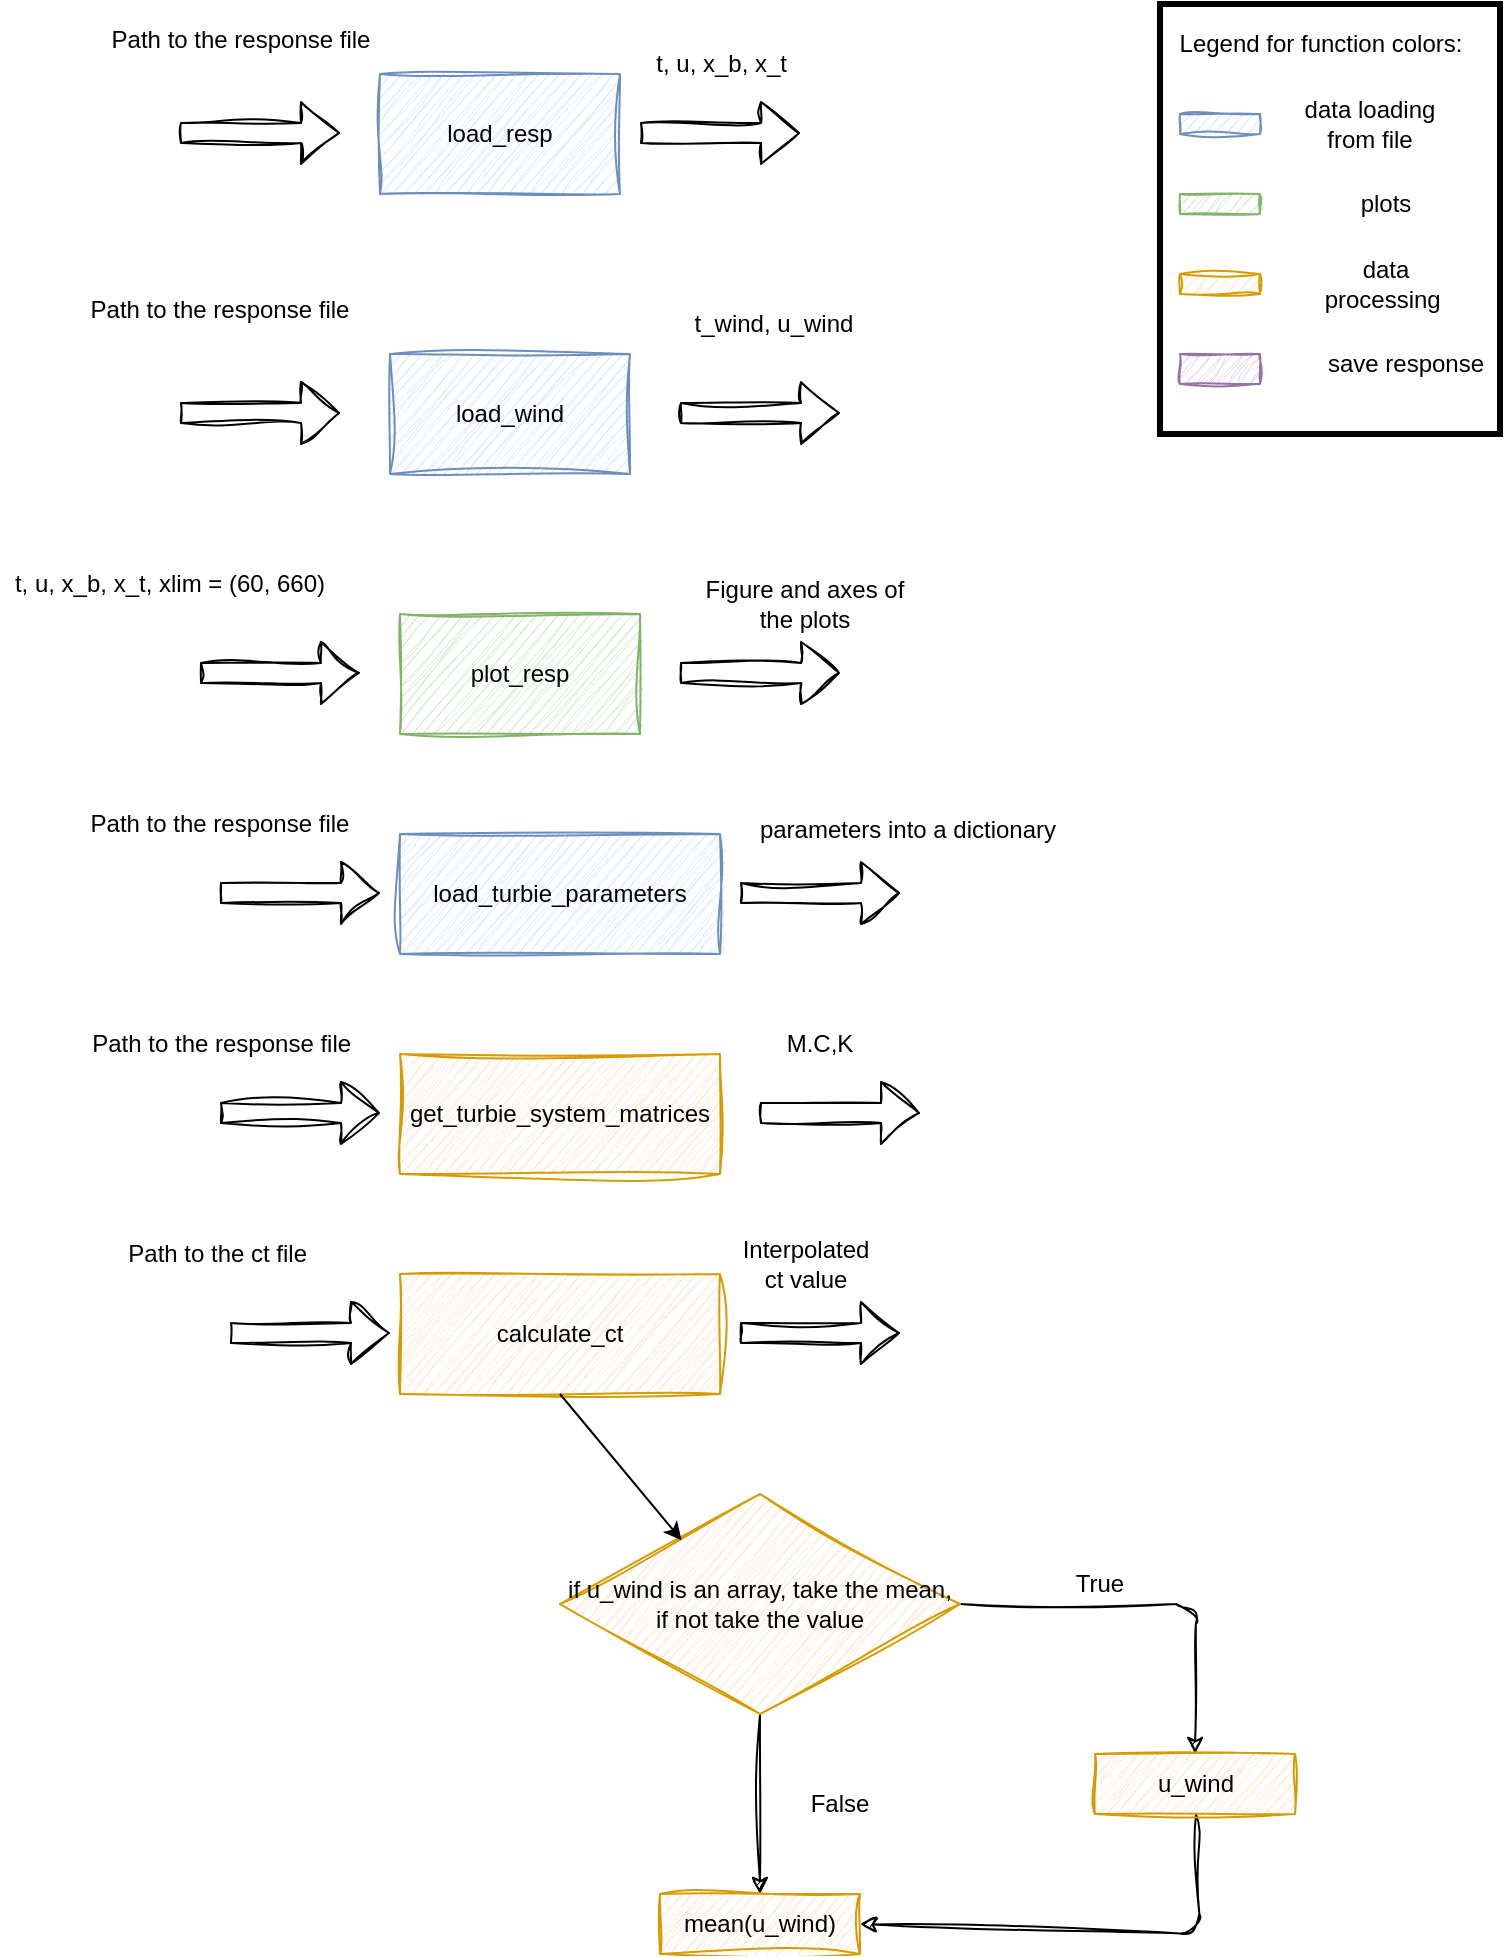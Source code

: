 <mxfile>
    <diagram id="CX12M5_NCcWMnKTFGWMR" name="Page-1">
        <mxGraphModel dx="1135" dy="1024" grid="1" gridSize="10" guides="1" tooltips="1" connect="1" arrows="1" fold="1" page="1" pageScale="1" pageWidth="850" pageHeight="1100" math="0" shadow="0">
            <root>
                <mxCell id="0"/>
                <mxCell id="1" parent="0"/>
                <mxCell id="5" value="load_resp" style="rounded=0;whiteSpace=wrap;html=1;fillColor=#dae8fc;strokeColor=#6c8ebf;sketch=1;curveFitting=1;jiggle=2;" parent="1" vertex="1">
                    <mxGeometry x="270" y="50" width="120" height="60" as="geometry"/>
                </mxCell>
                <mxCell id="6" value="" style="shape=flexArrow;endArrow=classic;html=1;sketch=1;curveFitting=1;jiggle=2;" parent="1" edge="1">
                    <mxGeometry width="50" height="50" relative="1" as="geometry">
                        <mxPoint x="400" y="79.5" as="sourcePoint"/>
                        <mxPoint x="480" y="79.5" as="targetPoint"/>
                    </mxGeometry>
                </mxCell>
                <mxCell id="7" value="" style="shape=flexArrow;endArrow=classic;html=1;sketch=1;curveFitting=1;jiggle=2;" parent="1" edge="1">
                    <mxGeometry width="50" height="50" relative="1" as="geometry">
                        <mxPoint x="170" y="79.5" as="sourcePoint"/>
                        <mxPoint x="250" y="79.5" as="targetPoint"/>
                    </mxGeometry>
                </mxCell>
                <mxCell id="10" value="Path to the response file" style="text;html=1;align=center;verticalAlign=middle;resizable=0;points=[];autosize=1;strokeColor=none;fillColor=none;sketch=1;curveFitting=1;jiggle=2;" parent="1" vertex="1">
                    <mxGeometry x="125" y="18" width="150" height="30" as="geometry"/>
                </mxCell>
                <mxCell id="12" value="t, u, x_b, x_t&amp;nbsp;" style="text;html=1;align=center;verticalAlign=middle;whiteSpace=wrap;rounded=0;sketch=1;curveFitting=1;jiggle=2;" parent="1" vertex="1">
                    <mxGeometry x="395" y="30" width="95" height="30" as="geometry"/>
                </mxCell>
                <mxCell id="13" value="load_wind" style="rounded=0;whiteSpace=wrap;html=1;fillColor=#dae8fc;strokeColor=#6c8ebf;sketch=1;curveFitting=1;jiggle=2;" parent="1" vertex="1">
                    <mxGeometry x="275" y="190" width="120" height="60" as="geometry"/>
                </mxCell>
                <mxCell id="14" value="" style="shape=flexArrow;endArrow=classic;html=1;sketch=1;curveFitting=1;jiggle=2;" parent="1" edge="1">
                    <mxGeometry width="50" height="50" relative="1" as="geometry">
                        <mxPoint x="170" y="219.5" as="sourcePoint"/>
                        <mxPoint x="250" y="219.5" as="targetPoint"/>
                    </mxGeometry>
                </mxCell>
                <mxCell id="15" value="" style="shape=flexArrow;endArrow=classic;html=1;sketch=1;curveFitting=1;jiggle=2;" parent="1" edge="1">
                    <mxGeometry width="50" height="50" relative="1" as="geometry">
                        <mxPoint x="420" y="219.5" as="sourcePoint"/>
                        <mxPoint x="500" y="219.5" as="targetPoint"/>
                    </mxGeometry>
                </mxCell>
                <mxCell id="17" value="Path to the response file&lt;div&gt;&lt;br&gt;&lt;/div&gt;" style="text;html=1;align=center;verticalAlign=middle;whiteSpace=wrap;rounded=0;sketch=1;curveFitting=1;jiggle=2;" parent="1" vertex="1">
                    <mxGeometry x="105" y="160" width="170" height="30" as="geometry"/>
                </mxCell>
                <mxCell id="18" value="t_wind, u_wind" style="text;html=1;align=center;verticalAlign=middle;whiteSpace=wrap;rounded=0;sketch=1;curveFitting=1;jiggle=2;" parent="1" vertex="1">
                    <mxGeometry x="412.5" y="160" width="107.5" height="30" as="geometry"/>
                </mxCell>
                <mxCell id="19" value="plot_resp" style="rounded=0;whiteSpace=wrap;html=1;fillColor=#d5e8d4;strokeColor=#82b366;sketch=1;curveFitting=1;jiggle=2;" parent="1" vertex="1">
                    <mxGeometry x="280" y="320" width="120" height="60" as="geometry"/>
                </mxCell>
                <mxCell id="20" value="" style="shape=flexArrow;endArrow=classic;html=1;sketch=1;curveFitting=1;jiggle=2;" parent="1" edge="1">
                    <mxGeometry width="50" height="50" relative="1" as="geometry">
                        <mxPoint x="180" y="349.5" as="sourcePoint"/>
                        <mxPoint x="260" y="349.5" as="targetPoint"/>
                    </mxGeometry>
                </mxCell>
                <mxCell id="21" value="" style="shape=flexArrow;endArrow=classic;html=1;sketch=1;curveFitting=1;jiggle=2;" parent="1" edge="1">
                    <mxGeometry width="50" height="50" relative="1" as="geometry">
                        <mxPoint x="420" y="349.5" as="sourcePoint"/>
                        <mxPoint x="500" y="349.5" as="targetPoint"/>
                    </mxGeometry>
                </mxCell>
                <mxCell id="24" value="t, u, x_b, x_t, xlim = (60, 660)" style="text;html=1;align=center;verticalAlign=middle;whiteSpace=wrap;rounded=0;sketch=1;curveFitting=1;jiggle=2;" parent="1" vertex="1">
                    <mxGeometry x="80" y="290" width="170" height="30" as="geometry"/>
                </mxCell>
                <mxCell id="25" value="Figure and axes of the plots" style="text;html=1;align=center;verticalAlign=middle;whiteSpace=wrap;rounded=0;sketch=1;curveFitting=1;jiggle=2;" parent="1" vertex="1">
                    <mxGeometry x="425" y="300" width="115" height="30" as="geometry"/>
                </mxCell>
                <mxCell id="27" value="load_turbie_parameters" style="rounded=0;whiteSpace=wrap;html=1;fillColor=#dae8fc;strokeColor=#6c8ebf;sketch=1;curveFitting=1;jiggle=2;" parent="1" vertex="1">
                    <mxGeometry x="280" y="430" width="160" height="60" as="geometry"/>
                </mxCell>
                <mxCell id="28" value="" style="shape=flexArrow;endArrow=classic;html=1;sketch=1;curveFitting=1;jiggle=2;" parent="1" edge="1">
                    <mxGeometry width="50" height="50" relative="1" as="geometry">
                        <mxPoint x="190" y="459.5" as="sourcePoint"/>
                        <mxPoint x="270" y="459.5" as="targetPoint"/>
                    </mxGeometry>
                </mxCell>
                <mxCell id="29" value="" style="shape=flexArrow;endArrow=classic;html=1;sketch=1;curveFitting=1;jiggle=2;" parent="1" edge="1">
                    <mxGeometry width="50" height="50" relative="1" as="geometry">
                        <mxPoint x="450" y="459.5" as="sourcePoint"/>
                        <mxPoint x="530" y="459.5" as="targetPoint"/>
                    </mxGeometry>
                </mxCell>
                <mxCell id="31" value="Path to the response file" style="text;html=1;align=center;verticalAlign=middle;whiteSpace=wrap;rounded=0;sketch=1;curveFitting=1;jiggle=2;" parent="1" vertex="1">
                    <mxGeometry x="120" y="410" width="140" height="30" as="geometry"/>
                </mxCell>
                <mxCell id="32" value="parameters into a dictionary&lt;div&gt;&lt;br&gt;&lt;/div&gt;" style="text;html=1;align=center;verticalAlign=middle;whiteSpace=wrap;rounded=0;sketch=1;curveFitting=1;jiggle=2;" parent="1" vertex="1">
                    <mxGeometry x="440" y="420" width="187.5" height="30" as="geometry"/>
                </mxCell>
                <mxCell id="33" value="get_turbie_system_matrices" style="rounded=0;whiteSpace=wrap;html=1;fillColor=#ffe6cc;strokeColor=#d79b00;sketch=1;curveFitting=1;jiggle=2;" parent="1" vertex="1">
                    <mxGeometry x="280" y="540" width="160" height="60" as="geometry"/>
                </mxCell>
                <mxCell id="34" value="" style="shape=flexArrow;endArrow=classic;html=1;sketch=1;curveFitting=1;jiggle=2;" parent="1" edge="1">
                    <mxGeometry width="50" height="50" relative="1" as="geometry">
                        <mxPoint x="190" y="569.5" as="sourcePoint"/>
                        <mxPoint x="270" y="569.5" as="targetPoint"/>
                    </mxGeometry>
                </mxCell>
                <mxCell id="35" value="" style="shape=flexArrow;endArrow=classic;html=1;sketch=1;curveFitting=1;jiggle=2;" parent="1" edge="1">
                    <mxGeometry width="50" height="50" relative="1" as="geometry">
                        <mxPoint x="460" y="569.5" as="sourcePoint"/>
                        <mxPoint x="540" y="569.5" as="targetPoint"/>
                    </mxGeometry>
                </mxCell>
                <mxCell id="36" value="Path to the response file&amp;nbsp;" style="text;html=1;align=center;verticalAlign=middle;whiteSpace=wrap;rounded=0;sketch=1;curveFitting=1;jiggle=2;" parent="1" vertex="1">
                    <mxGeometry x="125" y="520" width="135" height="30" as="geometry"/>
                </mxCell>
                <mxCell id="37" value="M.C,K" style="text;html=1;align=center;verticalAlign=middle;whiteSpace=wrap;rounded=0;sketch=1;curveFitting=1;jiggle=2;" parent="1" vertex="1">
                    <mxGeometry x="460" y="520" width="60" height="30" as="geometry"/>
                </mxCell>
                <mxCell id="38" value="calculate_ct" style="rounded=0;whiteSpace=wrap;html=1;fillColor=#ffe6cc;strokeColor=#d79b00;sketch=1;curveFitting=1;jiggle=2;" parent="1" vertex="1">
                    <mxGeometry x="280" y="650" width="160" height="60" as="geometry"/>
                </mxCell>
                <mxCell id="39" value="" style="shape=flexArrow;endArrow=classic;html=1;sketch=1;curveFitting=1;jiggle=2;" parent="1" edge="1">
                    <mxGeometry width="50" height="50" relative="1" as="geometry">
                        <mxPoint x="195" y="679.5" as="sourcePoint"/>
                        <mxPoint x="275" y="679.5" as="targetPoint"/>
                    </mxGeometry>
                </mxCell>
                <mxCell id="40" value="" style="shape=flexArrow;endArrow=classic;html=1;sketch=1;curveFitting=1;jiggle=2;" parent="1" edge="1">
                    <mxGeometry width="50" height="50" relative="1" as="geometry">
                        <mxPoint x="450" y="679.5" as="sourcePoint"/>
                        <mxPoint x="530" y="679.5" as="targetPoint"/>
                    </mxGeometry>
                </mxCell>
                <mxCell id="43" value="Path to the ct file&amp;nbsp;" style="text;html=1;align=center;verticalAlign=middle;whiteSpace=wrap;rounded=0;sketch=1;curveFitting=1;jiggle=2;" parent="1" vertex="1">
                    <mxGeometry x="133.75" y="630" width="112.5" height="20" as="geometry"/>
                </mxCell>
                <mxCell id="44" value="Interpolated ct value" style="text;html=1;align=center;verticalAlign=middle;whiteSpace=wrap;rounded=0;sketch=1;curveFitting=1;jiggle=2;" parent="1" vertex="1">
                    <mxGeometry x="452.5" y="630" width="60" height="30" as="geometry"/>
                </mxCell>
                <mxCell id="49" style="edgeStyle=none;html=1;entryX=0.5;entryY=0;entryDx=0;entryDy=0;exitX=1;exitY=0.5;exitDx=0;exitDy=0;sketch=1;curveFitting=1;jiggle=2;" parent="1" source="45" target="47" edge="1">
                    <mxGeometry relative="1" as="geometry">
                        <Array as="points">
                            <mxPoint x="678" y="815"/>
                        </Array>
                    </mxGeometry>
                </mxCell>
                <mxCell id="50" style="edgeStyle=none;html=1;entryX=0.5;entryY=0;entryDx=0;entryDy=0;sketch=1;curveFitting=1;jiggle=2;" parent="1" source="45" target="48" edge="1">
                    <mxGeometry relative="1" as="geometry"/>
                </mxCell>
                <mxCell id="45" value="if u_wind is an array, take the mean, if not take the value" style="rhombus;whiteSpace=wrap;html=1;sketch=1;curveFitting=1;jiggle=2;fillColor=#ffe6cc;strokeColor=#d79b00;" parent="1" vertex="1">
                    <mxGeometry x="360" y="760" width="200" height="110" as="geometry"/>
                </mxCell>
                <mxCell id="55" style="edgeStyle=none;html=1;entryX=1;entryY=0.5;entryDx=0;entryDy=0;sketch=1;curveFitting=1;jiggle=2;" parent="1" source="47" target="48" edge="1">
                    <mxGeometry relative="1" as="geometry">
                        <Array as="points">
                            <mxPoint x="680" y="980"/>
                        </Array>
                    </mxGeometry>
                </mxCell>
                <mxCell id="47" value="u_wind" style="rounded=0;whiteSpace=wrap;html=1;sketch=1;curveFitting=1;jiggle=2;fillColor=#ffe6cc;strokeColor=#d79b00;" parent="1" vertex="1">
                    <mxGeometry x="627.5" y="890" width="100" height="30" as="geometry"/>
                </mxCell>
                <mxCell id="48" value="mean(u_wind)" style="rounded=0;whiteSpace=wrap;html=1;sketch=1;curveFitting=1;jiggle=2;fillColor=#ffe6cc;strokeColor=#d79b00;" parent="1" vertex="1">
                    <mxGeometry x="410" y="960" width="100" height="30" as="geometry"/>
                </mxCell>
                <mxCell id="53" value="True" style="text;html=1;align=center;verticalAlign=middle;whiteSpace=wrap;rounded=0;sketch=1;curveFitting=1;jiggle=2;" parent="1" vertex="1">
                    <mxGeometry x="600" y="790" width="60" height="30" as="geometry"/>
                </mxCell>
                <mxCell id="54" value="False" style="text;html=1;align=center;verticalAlign=middle;whiteSpace=wrap;rounded=0;sketch=1;curveFitting=1;jiggle=2;" parent="1" vertex="1">
                    <mxGeometry x="470" y="900" width="60" height="30" as="geometry"/>
                </mxCell>
                <mxCell id="57" value="" style="rounded=0;whiteSpace=wrap;html=1;fillColor=#dae8fc;strokeColor=#6c8ebf;sketch=1;curveFitting=1;jiggle=2;" vertex="1" parent="1">
                    <mxGeometry x="670" y="70" width="40" height="10" as="geometry"/>
                </mxCell>
                <mxCell id="58" value="Legend for function colors:" style="text;html=1;align=center;verticalAlign=middle;whiteSpace=wrap;rounded=0;" vertex="1" parent="1">
                    <mxGeometry x="662.5" y="30" width="155" height="10" as="geometry"/>
                </mxCell>
                <mxCell id="60" value="data loading from file" style="text;html=1;align=center;verticalAlign=middle;whiteSpace=wrap;rounded=0;" vertex="1" parent="1">
                    <mxGeometry x="720" y="65" width="90" height="20" as="geometry"/>
                </mxCell>
                <mxCell id="61" value="" style="rounded=0;whiteSpace=wrap;html=1;fillColor=#d5e8d4;strokeColor=#82b366;sketch=1;curveFitting=1;jiggle=2;" vertex="1" parent="1">
                    <mxGeometry x="670" y="110" width="40" height="10" as="geometry"/>
                </mxCell>
                <mxCell id="62" value="plots" style="text;html=1;align=center;verticalAlign=middle;whiteSpace=wrap;rounded=0;" vertex="1" parent="1">
                    <mxGeometry x="727.5" y="105" width="90" height="20" as="geometry"/>
                </mxCell>
                <mxCell id="63" value="" style="rounded=0;whiteSpace=wrap;html=1;fillColor=#ffe6cc;strokeColor=#d79b00;sketch=1;curveFitting=1;jiggle=2;" vertex="1" parent="1">
                    <mxGeometry x="670" y="150" width="40" height="10" as="geometry"/>
                </mxCell>
                <mxCell id="64" value="data processing&amp;nbsp;" style="text;html=1;align=center;verticalAlign=middle;whiteSpace=wrap;rounded=0;" vertex="1" parent="1">
                    <mxGeometry x="727.5" y="145" width="90" height="20" as="geometry"/>
                </mxCell>
                <mxCell id="rHxyQxIsKKkzqerIoaWd-64" value="" style="rounded=0;whiteSpace=wrap;html=1;fillColor=#e1d5e7;strokeColor=#9673a6;sketch=1;curveFitting=1;jiggle=2;" vertex="1" parent="1">
                    <mxGeometry x="670" y="190" width="40" height="15" as="geometry"/>
                </mxCell>
                <mxCell id="ni3X5AVT_qCqIst-Crgx-64" value="save response" style="text;html=1;align=center;verticalAlign=middle;whiteSpace=wrap;rounded=0;" vertex="1" parent="1">
                    <mxGeometry x="737.5" y="185" width="90" height="20" as="geometry"/>
                </mxCell>
                <mxCell id="ni3X5AVT_qCqIst-Crgx-65" value="" style="endArrow=classic;html=1;exitX=0.5;exitY=1;exitDx=0;exitDy=0;entryX=0.304;entryY=0.21;entryDx=0;entryDy=0;entryPerimeter=0;" edge="1" parent="1" source="38" target="45">
                    <mxGeometry width="50" height="50" relative="1" as="geometry">
                        <mxPoint x="450" y="790" as="sourcePoint"/>
                        <mxPoint x="500" y="740" as="targetPoint"/>
                    </mxGeometry>
                </mxCell>
                <mxCell id="ni3X5AVT_qCqIst-Crgx-66" value="" style="rounded=0;whiteSpace=wrap;html=1;fillColor=none;strokeWidth=3;" vertex="1" parent="1">
                    <mxGeometry x="660" y="15" width="170" height="215" as="geometry"/>
                </mxCell>
            </root>
        </mxGraphModel>
    </diagram>
    <diagram id="BAmTpl5e4Z27GfmNXEjr" name="Page-2">
        <mxGraphModel dx="960" dy="866" grid="1" gridSize="10" guides="1" tooltips="1" connect="1" arrows="1" fold="1" page="1" pageScale="1" pageWidth="850" pageHeight="1100" math="0" shadow="0">
            <root>
                <mxCell id="0"/>
                <mxCell id="1" parent="0"/>
                <mxCell id="u-_mhO0pXEhHDN78etK2-1" value="calculate_dydt" style="rounded=0;whiteSpace=wrap;html=1;fillColor=#ffe6cc;strokeColor=#d79b00;sketch=1;curveFitting=1;jiggle=2;" parent="1" vertex="1">
                    <mxGeometry x="210" y="60" width="120" height="60" as="geometry"/>
                </mxCell>
                <mxCell id="I6hJf5W2uIQmNsdChL82-1" value="" style="shape=flexArrow;endArrow=classic;html=1;sketch=1;curveFitting=1;jiggle=2;" parent="1" edge="1">
                    <mxGeometry width="50" height="50" relative="1" as="geometry">
                        <mxPoint x="110" y="89.5" as="sourcePoint"/>
                        <mxPoint x="190" y="89.5" as="targetPoint"/>
                    </mxGeometry>
                </mxCell>
                <mxCell id="fsMT6UXEXX6Wuoif7FQN-1" value="" style="shape=flexArrow;endArrow=classic;html=1;sketch=1;curveFitting=1;jiggle=2;" parent="1" edge="1">
                    <mxGeometry width="50" height="50" relative="1" as="geometry">
                        <mxPoint x="345" y="89.5" as="sourcePoint"/>
                        <mxPoint x="425" y="89.5" as="targetPoint"/>
                    </mxGeometry>
                </mxCell>
                <mxCell id="fsMT6UXEXX6Wuoif7FQN-2" value="&lt;font face=&quot;Helvetica&quot;&gt;If there is wind&lt;/font&gt;" style="text;html=1;align=center;verticalAlign=middle;whiteSpace=wrap;rounded=0;sketch=1;curveFitting=1;jiggle=2;" parent="1" vertex="1">
                    <mxGeometry x="110" y="30" width="60" height="30" as="geometry"/>
                </mxCell>
                <mxCell id="fsMT6UXEXX6Wuoif7FQN-5" value="Time derivative of the state vector" style="text;html=1;align=center;verticalAlign=middle;whiteSpace=wrap;rounded=0;" parent="1" vertex="1">
                    <mxGeometry x="340" y="30" width="130" height="30" as="geometry"/>
                </mxCell>
                <mxCell id="6rU00mAETzhzcYMEljLu-1" value="simulate_turbie" style="rounded=0;whiteSpace=wrap;html=1;fillColor=#ffe6cc;strokeColor=#d79b00;sketch=1;curveFitting=1;jiggle=2;" parent="1" vertex="1">
                    <mxGeometry x="220" y="190" width="120" height="60" as="geometry"/>
                </mxCell>
                <mxCell id="6rU00mAETzhzcYMEljLu-2" value="" style="shape=flexArrow;endArrow=classic;html=1;sketch=1;curveFitting=1;jiggle=2;" parent="1" edge="1">
                    <mxGeometry width="50" height="50" relative="1" as="geometry">
                        <mxPoint x="120" y="219.55" as="sourcePoint"/>
                        <mxPoint x="200" y="219.55" as="targetPoint"/>
                    </mxGeometry>
                </mxCell>
                <mxCell id="6rU00mAETzhzcYMEljLu-3" value="" style="shape=flexArrow;endArrow=classic;html=1;sketch=1;curveFitting=1;jiggle=2;" parent="1" edge="1">
                    <mxGeometry width="50" height="50" relative="1" as="geometry">
                        <mxPoint x="355" y="219.55" as="sourcePoint"/>
                        <mxPoint x="435" y="219.55" as="targetPoint"/>
                    </mxGeometry>
                </mxCell>
                <mxCell id="xpy4Ac3LoxVdtLPhyupY-1" value="load_wind, load_turbie_parameters, calculate_ct, get_turbie_system_matrices," style="text;html=1;align=center;verticalAlign=middle;whiteSpace=wrap;rounded=0;" parent="1" vertex="1">
                    <mxGeometry x="80" y="150" width="90" height="40" as="geometry"/>
                </mxCell>
                <mxCell id="yNaC0Z5eCp66PJWSP2Fz-1" value="t, u_wind_interp, x_b,x_t" style="text;html=1;align=center;verticalAlign=middle;whiteSpace=wrap;rounded=0;" parent="1" vertex="1">
                    <mxGeometry x="365" y="160" width="60" height="30" as="geometry"/>
                </mxCell>
                <mxCell id="yNaC0Z5eCp66PJWSP2Fz-3" value="save_resp" style="rounded=0;whiteSpace=wrap;html=1;fillColor=#e1d5e7;strokeColor=#9673a6;sketch=1;curveFitting=1;jiggle=2;" parent="1" vertex="1">
                    <mxGeometry x="220" y="310" width="120" height="60" as="geometry"/>
                </mxCell>
                <mxCell id="yNaC0Z5eCp66PJWSP2Fz-4" value="" style="shape=flexArrow;endArrow=classic;html=1;sketch=1;curveFitting=1;jiggle=2;" parent="1" edge="1">
                    <mxGeometry width="50" height="50" relative="1" as="geometry">
                        <mxPoint x="130" y="339.55" as="sourcePoint"/>
                        <mxPoint x="210" y="339.55" as="targetPoint"/>
                    </mxGeometry>
                </mxCell>
                <mxCell id="yNaC0Z5eCp66PJWSP2Fz-5" value="" style="shape=flexArrow;endArrow=classic;html=1;sketch=1;curveFitting=1;jiggle=2;" parent="1" edge="1">
                    <mxGeometry width="50" height="50" relative="1" as="geometry">
                        <mxPoint x="355" y="339.55" as="sourcePoint"/>
                        <mxPoint x="435" y="339.55" as="targetPoint"/>
                    </mxGeometry>
                </mxCell>
                <mxCell id="yNaC0Z5eCp66PJWSP2Fz-8" value="t, u, x_b, x_t, path_save" style="text;html=1;align=center;verticalAlign=middle;whiteSpace=wrap;rounded=0;" parent="1" vertex="1">
                    <mxGeometry x="95" y="290" width="60" height="30" as="geometry"/>
                </mxCell>
                <mxCell id="yNaC0Z5eCp66PJWSP2Fz-11" value="response file" style="text;html=1;align=center;verticalAlign=middle;whiteSpace=wrap;rounded=0;" parent="1" vertex="1">
                    <mxGeometry x="350" y="280" width="60" height="30" as="geometry"/>
                </mxCell>
                <mxCell id="yNaC0Z5eCp66PJWSP2Fz-12" value="process_single_wind_file" style="rounded=0;whiteSpace=wrap;html=1;fillColor=#ffe6cc;strokeColor=#d79b00;sketch=1;curveFitting=1;jiggle=2;" parent="1" vertex="1">
                    <mxGeometry x="220" y="430" width="170" height="80" as="geometry"/>
                </mxCell>
                <mxCell id="uUpwp7Zjqu_J_z46YPz_-1" value="" style="shape=flexArrow;endArrow=classic;html=1;sketch=1;curveFitting=1;jiggle=2;" parent="1" edge="1">
                    <mxGeometry width="50" height="50" relative="1" as="geometry">
                        <mxPoint x="130" y="469.55" as="sourcePoint"/>
                        <mxPoint x="210" y="469.55" as="targetPoint"/>
                    </mxGeometry>
                </mxCell>
                <mxCell id="uUpwp7Zjqu_J_z46YPz_-2" value="" style="shape=flexArrow;endArrow=classic;html=1;sketch=1;curveFitting=1;jiggle=2;" parent="1" edge="1">
                    <mxGeometry width="50" height="50" relative="1" as="geometry">
                        <mxPoint x="410" y="469.55" as="sourcePoint"/>
                        <mxPoint x="490" y="469.55" as="targetPoint"/>
                    </mxGeometry>
                </mxCell>
                <mxCell id="uUpwp7Zjqu_J_z46YPz_-4" value="data_folder, path_parameters, path_Ct" style="text;html=1;align=center;verticalAlign=middle;whiteSpace=wrap;rounded=0;" parent="1" vertex="1">
                    <mxGeometry x="140" y="560" width="60" height="30" as="geometry"/>
                </mxCell>
                <mxCell id="p6MxSXm87l1MYtdNNz_5-2" value="Arrays of wind spees, blade deflections, tower deflections" style="text;html=1;align=center;verticalAlign=middle;resizable=0;points=[];autosize=1;strokeColor=none;fillColor=none;" parent="1" vertex="1">
                    <mxGeometry x="360" y="570" width="330" height="30" as="geometry"/>
                </mxCell>
                <mxCell id="p6MxSXm87l1MYtdNNz_5-3" value="process_wind_files" style="rounded=0;whiteSpace=wrap;html=1;fillColor=#ffe6cc;strokeColor=#d79b00;sketch=1;curveFitting=1;jiggle=2;" parent="1" vertex="1">
                    <mxGeometry x="240" y="580" width="120" height="60" as="geometry"/>
                </mxCell>
                <mxCell id="p6MxSXm87l1MYtdNNz_5-4" value="" style="shape=flexArrow;endArrow=classic;html=1;sketch=1;curveFitting=1;jiggle=2;" parent="1" edge="1">
                    <mxGeometry width="50" height="50" relative="1" as="geometry">
                        <mxPoint x="140" y="609.55" as="sourcePoint"/>
                        <mxPoint x="220" y="609.55" as="targetPoint"/>
                    </mxGeometry>
                </mxCell>
                <mxCell id="p6MxSXm87l1MYtdNNz_5-5" value="" style="shape=flexArrow;endArrow=classic;html=1;sketch=1;curveFitting=1;jiggle=2;" parent="1" edge="1">
                    <mxGeometry width="50" height="50" relative="1" as="geometry">
                        <mxPoint x="385" y="609.55" as="sourcePoint"/>
                        <mxPoint x="465" y="609.55" as="targetPoint"/>
                    </mxGeometry>
                </mxCell>
                <mxCell id="p6MxSXm87l1MYtdNNz_5-6" value="wind_file, path_parameters, path_Ct" style="text;html=1;align=center;verticalAlign=middle;whiteSpace=wrap;rounded=0;" parent="1" vertex="1">
                    <mxGeometry x="130" y="420" width="60" height="30" as="geometry"/>
                </mxCell>
                <mxCell id="p6MxSXm87l1MYtdNNz_5-7" value="returns tuples of the inputs" style="text;html=1;align=center;verticalAlign=middle;whiteSpace=wrap;rounded=0;" parent="1" vertex="1">
                    <mxGeometry x="420" y="420" width="60" height="30" as="geometry"/>
                </mxCell>
                <mxCell id="p6MxSXm87l1MYtdNNz_5-8" value="plot_results" style="rounded=0;whiteSpace=wrap;html=1;fillColor=#d5e8d4;strokeColor=#82b366;sketch=1;curveFitting=1;jiggle=2;" parent="1" vertex="1">
                    <mxGeometry x="250" y="700" width="120" height="60" as="geometry"/>
                </mxCell>
                <mxCell id="p6MxSXm87l1MYtdNNz_5-10" value="" style="shape=flexArrow;endArrow=classic;html=1;sketch=1;curveFitting=1;jiggle=2;" parent="1" edge="1">
                    <mxGeometry width="50" height="50" relative="1" as="geometry">
                        <mxPoint x="160" y="729.55" as="sourcePoint"/>
                        <mxPoint x="240" y="729.55" as="targetPoint"/>
                    </mxGeometry>
                </mxCell>
                <mxCell id="p6MxSXm87l1MYtdNNz_5-11" value="" style="shape=flexArrow;endArrow=classic;html=1;sketch=1;curveFitting=1;jiggle=2;" parent="1" edge="1">
                    <mxGeometry width="50" height="50" relative="1" as="geometry">
                        <mxPoint x="390" y="729.55" as="sourcePoint"/>
                        <mxPoint x="470" y="729.55" as="targetPoint"/>
                    </mxGeometry>
                </mxCell>
                <mxCell id="p6MxSXm87l1MYtdNNz_5-12" value="outputs of process_wind_file" style="text;html=1;align=center;verticalAlign=middle;whiteSpace=wrap;rounded=0;" parent="1" vertex="1">
                    <mxGeometry x="140" y="680" width="60" height="30" as="geometry"/>
                </mxCell>
                <mxCell id="vxuNhXaRRoZBbk1IF8HY-1" value="plot_combined_results&amp;nbsp;" style="rounded=0;whiteSpace=wrap;html=1;fillColor=#d5e8d4;strokeColor=#82b366;sketch=1;curveFitting=1;jiggle=2;" parent="1" vertex="1">
                    <mxGeometry x="250" y="810" width="120" height="60" as="geometry"/>
                </mxCell>
                <mxCell id="vxuNhXaRRoZBbk1IF8HY-2" value="" style="shape=flexArrow;endArrow=classic;html=1;sketch=1;curveFitting=1;jiggle=2;" parent="1" edge="1">
                    <mxGeometry width="50" height="50" relative="1" as="geometry">
                        <mxPoint x="155" y="839.55" as="sourcePoint"/>
                        <mxPoint x="235" y="839.55" as="targetPoint"/>
                    </mxGeometry>
                </mxCell>
                <mxCell id="vxuNhXaRRoZBbk1IF8HY-3" value="" style="shape=flexArrow;endArrow=classic;html=1;sketch=1;curveFitting=1;jiggle=2;" parent="1" edge="1">
                    <mxGeometry width="50" height="50" relative="1" as="geometry">
                        <mxPoint x="385" y="839.55" as="sourcePoint"/>
                        <mxPoint x="465" y="839.55" as="targetPoint"/>
                    </mxGeometry>
                </mxCell>
                <mxCell id="vxuNhXaRRoZBbk1IF8HY-4" value="Takes all data from all folders" style="text;html=1;align=center;verticalAlign=middle;whiteSpace=wrap;rounded=0;" parent="1" vertex="1">
                    <mxGeometry x="155" y="790" width="60" height="30" as="geometry"/>
                </mxCell>
                <mxCell id="vxuNhXaRRoZBbk1IF8HY-5" value="Plots of the mean deflections of blade and tower against wind speed with error bars" style="text;html=1;align=center;verticalAlign=middle;whiteSpace=wrap;rounded=0;" parent="1" vertex="1">
                    <mxGeometry x="365" y="680" width="160" height="30" as="geometry"/>
                </mxCell>
                <mxCell id="vxuNhXaRRoZBbk1IF8HY-6" value="Plots of the mean deflections of blade and tower against wind speed with error bars" style="text;html=1;align=center;verticalAlign=middle;whiteSpace=wrap;rounded=0;" parent="1" vertex="1">
                    <mxGeometry x="390" y="800" width="160" height="30" as="geometry"/>
                </mxCell>
            </root>
        </mxGraphModel>
    </diagram>
</mxfile>